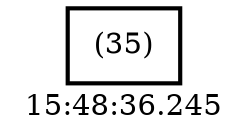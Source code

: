 digraph  g{ graph[label = "15:48:36.245"]
node [shape=rectangle, color=black, fontcolor=black, style=bold] edge [color=black] 0 [label="(35)"] ; 
}

